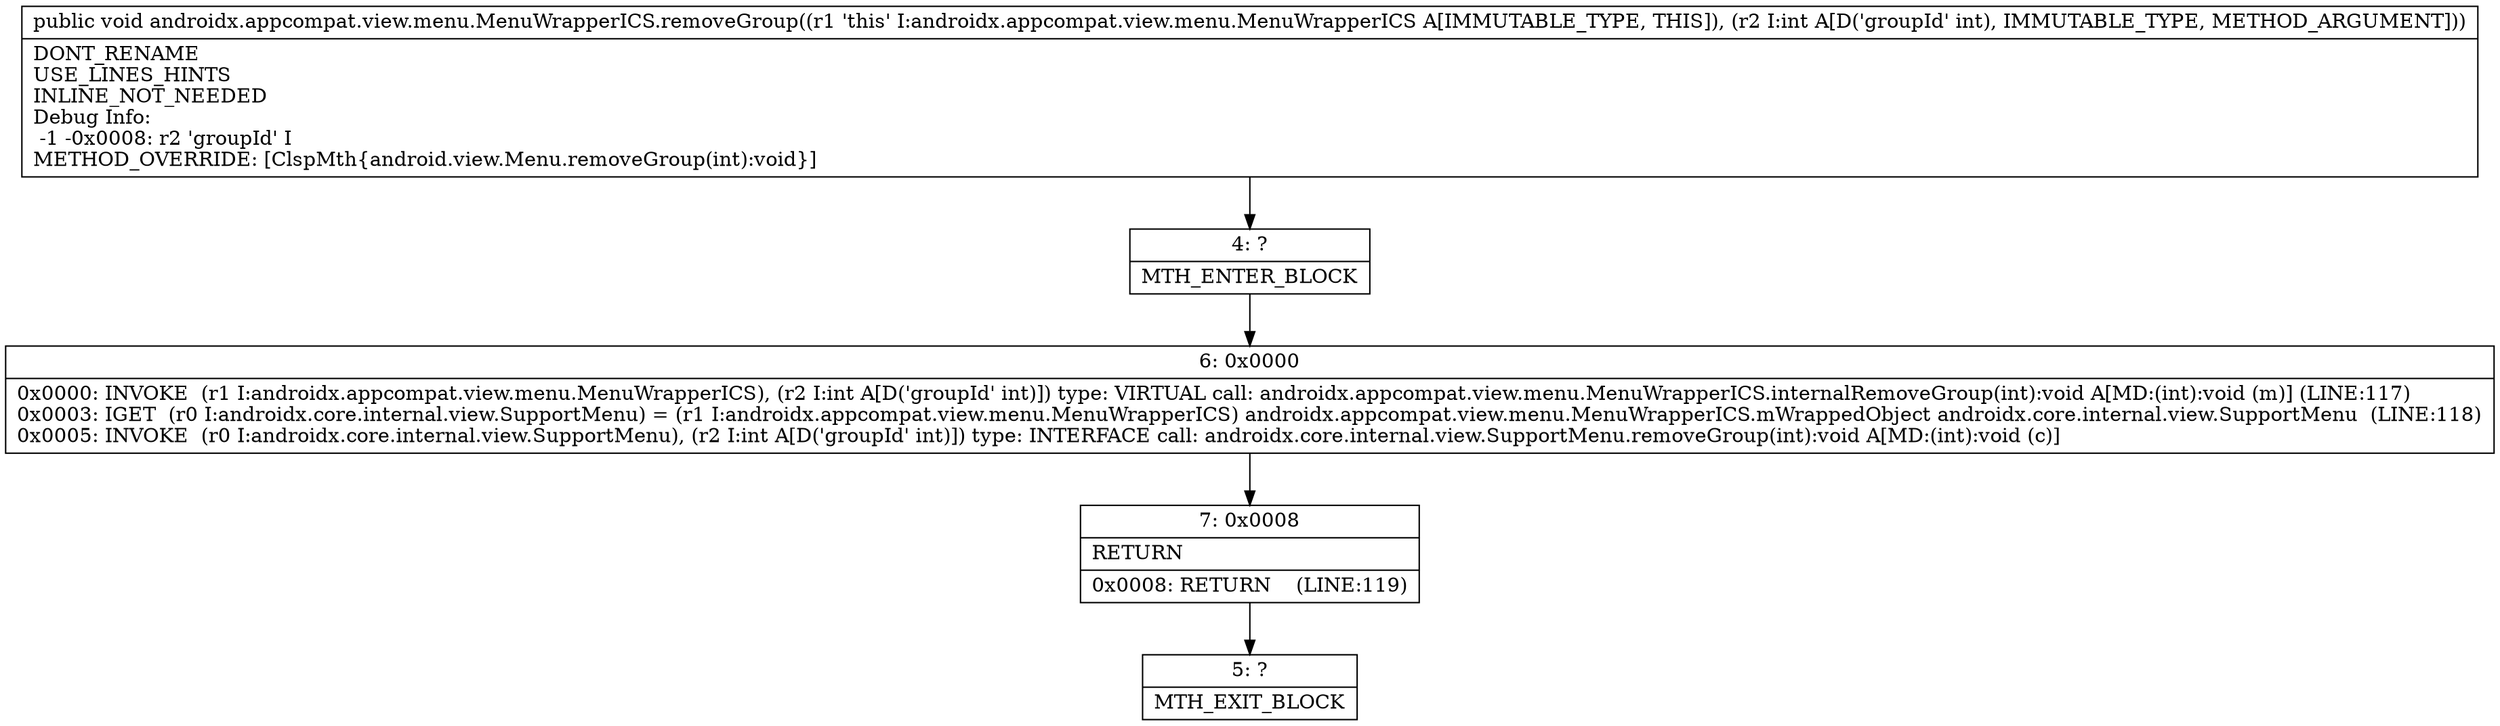 digraph "CFG forandroidx.appcompat.view.menu.MenuWrapperICS.removeGroup(I)V" {
Node_4 [shape=record,label="{4\:\ ?|MTH_ENTER_BLOCK\l}"];
Node_6 [shape=record,label="{6\:\ 0x0000|0x0000: INVOKE  (r1 I:androidx.appcompat.view.menu.MenuWrapperICS), (r2 I:int A[D('groupId' int)]) type: VIRTUAL call: androidx.appcompat.view.menu.MenuWrapperICS.internalRemoveGroup(int):void A[MD:(int):void (m)] (LINE:117)\l0x0003: IGET  (r0 I:androidx.core.internal.view.SupportMenu) = (r1 I:androidx.appcompat.view.menu.MenuWrapperICS) androidx.appcompat.view.menu.MenuWrapperICS.mWrappedObject androidx.core.internal.view.SupportMenu  (LINE:118)\l0x0005: INVOKE  (r0 I:androidx.core.internal.view.SupportMenu), (r2 I:int A[D('groupId' int)]) type: INTERFACE call: androidx.core.internal.view.SupportMenu.removeGroup(int):void A[MD:(int):void (c)]\l}"];
Node_7 [shape=record,label="{7\:\ 0x0008|RETURN\l|0x0008: RETURN    (LINE:119)\l}"];
Node_5 [shape=record,label="{5\:\ ?|MTH_EXIT_BLOCK\l}"];
MethodNode[shape=record,label="{public void androidx.appcompat.view.menu.MenuWrapperICS.removeGroup((r1 'this' I:androidx.appcompat.view.menu.MenuWrapperICS A[IMMUTABLE_TYPE, THIS]), (r2 I:int A[D('groupId' int), IMMUTABLE_TYPE, METHOD_ARGUMENT]))  | DONT_RENAME\lUSE_LINES_HINTS\lINLINE_NOT_NEEDED\lDebug Info:\l  \-1 \-0x0008: r2 'groupId' I\lMETHOD_OVERRIDE: [ClspMth\{android.view.Menu.removeGroup(int):void\}]\l}"];
MethodNode -> Node_4;Node_4 -> Node_6;
Node_6 -> Node_7;
Node_7 -> Node_5;
}

